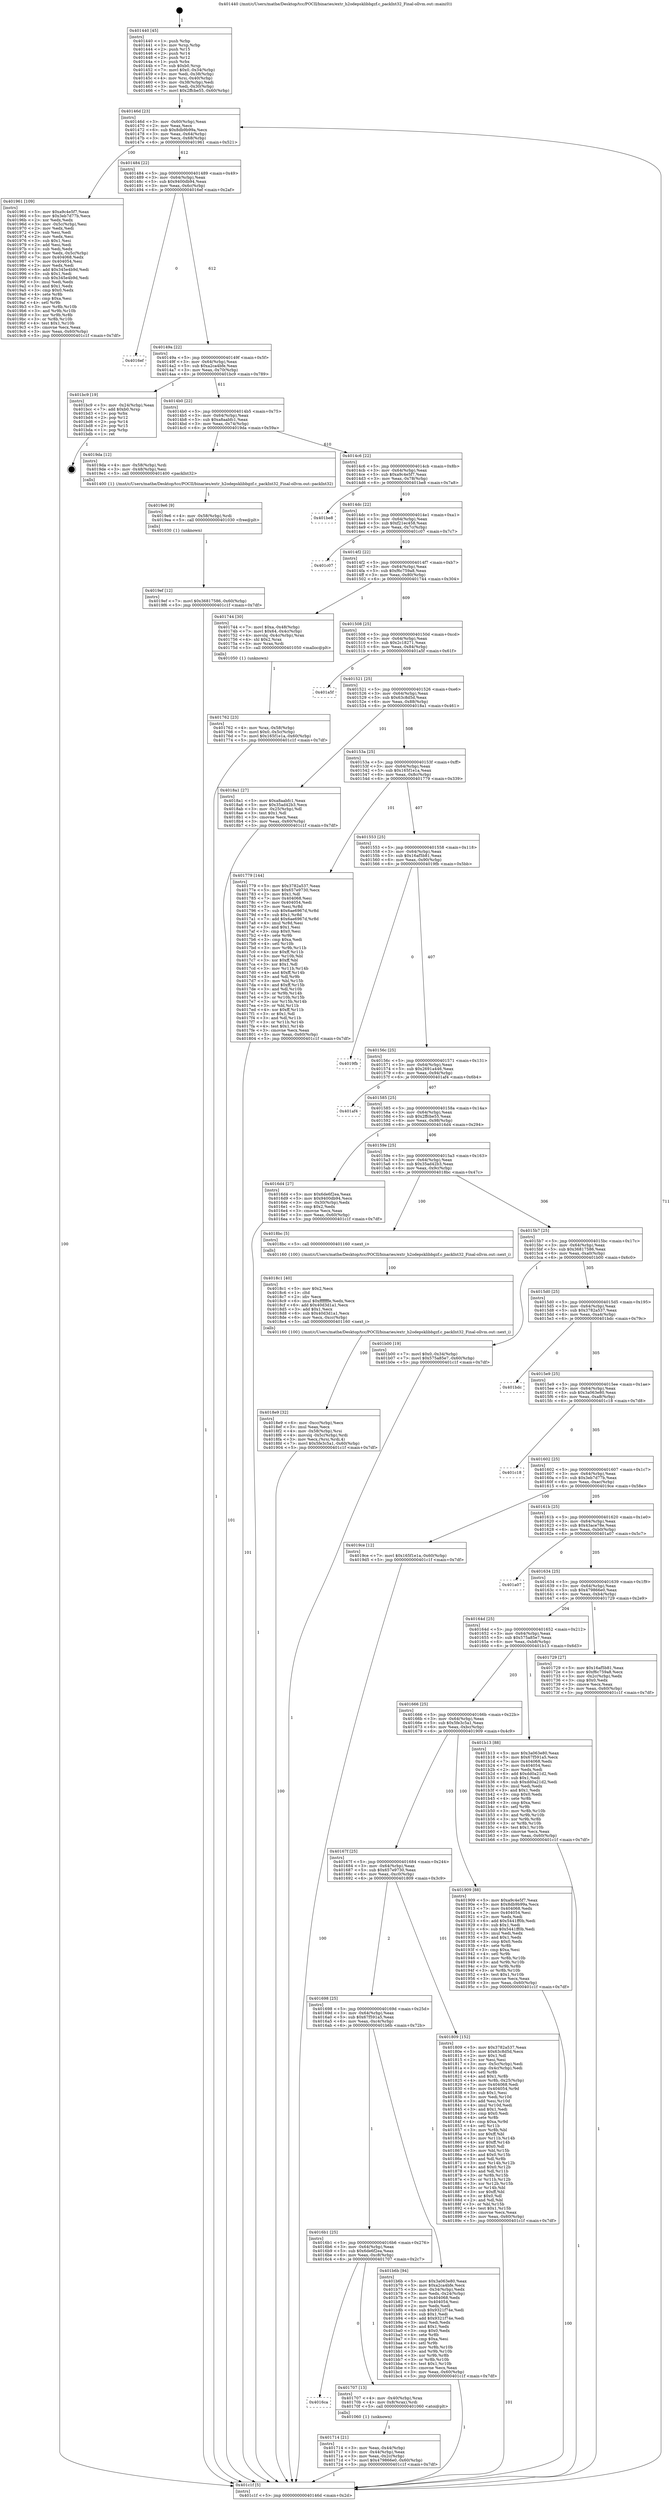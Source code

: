 digraph "0x401440" {
  label = "0x401440 (/mnt/c/Users/mathe/Desktop/tcc/POCII/binaries/extr_h2odepsklibbgzf.c_packInt32_Final-ollvm.out::main(0))"
  labelloc = "t"
  node[shape=record]

  Entry [label="",width=0.3,height=0.3,shape=circle,fillcolor=black,style=filled]
  "0x40146d" [label="{
     0x40146d [23]\l
     | [instrs]\l
     &nbsp;&nbsp;0x40146d \<+3\>: mov -0x60(%rbp),%eax\l
     &nbsp;&nbsp;0x401470 \<+2\>: mov %eax,%ecx\l
     &nbsp;&nbsp;0x401472 \<+6\>: sub $0x8db9b99a,%ecx\l
     &nbsp;&nbsp;0x401478 \<+3\>: mov %eax,-0x64(%rbp)\l
     &nbsp;&nbsp;0x40147b \<+3\>: mov %ecx,-0x68(%rbp)\l
     &nbsp;&nbsp;0x40147e \<+6\>: je 0000000000401961 \<main+0x521\>\l
  }"]
  "0x401961" [label="{
     0x401961 [109]\l
     | [instrs]\l
     &nbsp;&nbsp;0x401961 \<+5\>: mov $0xa9c4e5f7,%eax\l
     &nbsp;&nbsp;0x401966 \<+5\>: mov $0x3eb7d77b,%ecx\l
     &nbsp;&nbsp;0x40196b \<+2\>: xor %edx,%edx\l
     &nbsp;&nbsp;0x40196d \<+3\>: mov -0x5c(%rbp),%esi\l
     &nbsp;&nbsp;0x401970 \<+2\>: mov %edx,%edi\l
     &nbsp;&nbsp;0x401972 \<+2\>: sub %esi,%edi\l
     &nbsp;&nbsp;0x401974 \<+2\>: mov %edx,%esi\l
     &nbsp;&nbsp;0x401976 \<+3\>: sub $0x1,%esi\l
     &nbsp;&nbsp;0x401979 \<+2\>: add %esi,%edi\l
     &nbsp;&nbsp;0x40197b \<+2\>: sub %edi,%edx\l
     &nbsp;&nbsp;0x40197d \<+3\>: mov %edx,-0x5c(%rbp)\l
     &nbsp;&nbsp;0x401980 \<+7\>: mov 0x404068,%edx\l
     &nbsp;&nbsp;0x401987 \<+7\>: mov 0x404054,%esi\l
     &nbsp;&nbsp;0x40198e \<+2\>: mov %edx,%edi\l
     &nbsp;&nbsp;0x401990 \<+6\>: add $0x345e4b9d,%edi\l
     &nbsp;&nbsp;0x401996 \<+3\>: sub $0x1,%edi\l
     &nbsp;&nbsp;0x401999 \<+6\>: sub $0x345e4b9d,%edi\l
     &nbsp;&nbsp;0x40199f \<+3\>: imul %edi,%edx\l
     &nbsp;&nbsp;0x4019a2 \<+3\>: and $0x1,%edx\l
     &nbsp;&nbsp;0x4019a5 \<+3\>: cmp $0x0,%edx\l
     &nbsp;&nbsp;0x4019a8 \<+4\>: sete %r8b\l
     &nbsp;&nbsp;0x4019ac \<+3\>: cmp $0xa,%esi\l
     &nbsp;&nbsp;0x4019af \<+4\>: setl %r9b\l
     &nbsp;&nbsp;0x4019b3 \<+3\>: mov %r8b,%r10b\l
     &nbsp;&nbsp;0x4019b6 \<+3\>: and %r9b,%r10b\l
     &nbsp;&nbsp;0x4019b9 \<+3\>: xor %r9b,%r8b\l
     &nbsp;&nbsp;0x4019bc \<+3\>: or %r8b,%r10b\l
     &nbsp;&nbsp;0x4019bf \<+4\>: test $0x1,%r10b\l
     &nbsp;&nbsp;0x4019c3 \<+3\>: cmovne %ecx,%eax\l
     &nbsp;&nbsp;0x4019c6 \<+3\>: mov %eax,-0x60(%rbp)\l
     &nbsp;&nbsp;0x4019c9 \<+5\>: jmp 0000000000401c1f \<main+0x7df\>\l
  }"]
  "0x401484" [label="{
     0x401484 [22]\l
     | [instrs]\l
     &nbsp;&nbsp;0x401484 \<+5\>: jmp 0000000000401489 \<main+0x49\>\l
     &nbsp;&nbsp;0x401489 \<+3\>: mov -0x64(%rbp),%eax\l
     &nbsp;&nbsp;0x40148c \<+5\>: sub $0x9400db94,%eax\l
     &nbsp;&nbsp;0x401491 \<+3\>: mov %eax,-0x6c(%rbp)\l
     &nbsp;&nbsp;0x401494 \<+6\>: je 00000000004016ef \<main+0x2af\>\l
  }"]
  Exit [label="",width=0.3,height=0.3,shape=circle,fillcolor=black,style=filled,peripheries=2]
  "0x4016ef" [label="{
     0x4016ef\l
  }", style=dashed]
  "0x40149a" [label="{
     0x40149a [22]\l
     | [instrs]\l
     &nbsp;&nbsp;0x40149a \<+5\>: jmp 000000000040149f \<main+0x5f\>\l
     &nbsp;&nbsp;0x40149f \<+3\>: mov -0x64(%rbp),%eax\l
     &nbsp;&nbsp;0x4014a2 \<+5\>: sub $0xa2ca4bfe,%eax\l
     &nbsp;&nbsp;0x4014a7 \<+3\>: mov %eax,-0x70(%rbp)\l
     &nbsp;&nbsp;0x4014aa \<+6\>: je 0000000000401bc9 \<main+0x789\>\l
  }"]
  "0x4019ef" [label="{
     0x4019ef [12]\l
     | [instrs]\l
     &nbsp;&nbsp;0x4019ef \<+7\>: movl $0x36817586,-0x60(%rbp)\l
     &nbsp;&nbsp;0x4019f6 \<+5\>: jmp 0000000000401c1f \<main+0x7df\>\l
  }"]
  "0x401bc9" [label="{
     0x401bc9 [19]\l
     | [instrs]\l
     &nbsp;&nbsp;0x401bc9 \<+3\>: mov -0x24(%rbp),%eax\l
     &nbsp;&nbsp;0x401bcc \<+7\>: add $0xb0,%rsp\l
     &nbsp;&nbsp;0x401bd3 \<+1\>: pop %rbx\l
     &nbsp;&nbsp;0x401bd4 \<+2\>: pop %r12\l
     &nbsp;&nbsp;0x401bd6 \<+2\>: pop %r14\l
     &nbsp;&nbsp;0x401bd8 \<+2\>: pop %r15\l
     &nbsp;&nbsp;0x401bda \<+1\>: pop %rbp\l
     &nbsp;&nbsp;0x401bdb \<+1\>: ret\l
  }"]
  "0x4014b0" [label="{
     0x4014b0 [22]\l
     | [instrs]\l
     &nbsp;&nbsp;0x4014b0 \<+5\>: jmp 00000000004014b5 \<main+0x75\>\l
     &nbsp;&nbsp;0x4014b5 \<+3\>: mov -0x64(%rbp),%eax\l
     &nbsp;&nbsp;0x4014b8 \<+5\>: sub $0xa8aabfc1,%eax\l
     &nbsp;&nbsp;0x4014bd \<+3\>: mov %eax,-0x74(%rbp)\l
     &nbsp;&nbsp;0x4014c0 \<+6\>: je 00000000004019da \<main+0x59a\>\l
  }"]
  "0x4019e6" [label="{
     0x4019e6 [9]\l
     | [instrs]\l
     &nbsp;&nbsp;0x4019e6 \<+4\>: mov -0x58(%rbp),%rdi\l
     &nbsp;&nbsp;0x4019ea \<+5\>: call 0000000000401030 \<free@plt\>\l
     | [calls]\l
     &nbsp;&nbsp;0x401030 \{1\} (unknown)\l
  }"]
  "0x4019da" [label="{
     0x4019da [12]\l
     | [instrs]\l
     &nbsp;&nbsp;0x4019da \<+4\>: mov -0x58(%rbp),%rdi\l
     &nbsp;&nbsp;0x4019de \<+3\>: mov -0x48(%rbp),%esi\l
     &nbsp;&nbsp;0x4019e1 \<+5\>: call 0000000000401400 \<packInt32\>\l
     | [calls]\l
     &nbsp;&nbsp;0x401400 \{1\} (/mnt/c/Users/mathe/Desktop/tcc/POCII/binaries/extr_h2odepsklibbgzf.c_packInt32_Final-ollvm.out::packInt32)\l
  }"]
  "0x4014c6" [label="{
     0x4014c6 [22]\l
     | [instrs]\l
     &nbsp;&nbsp;0x4014c6 \<+5\>: jmp 00000000004014cb \<main+0x8b\>\l
     &nbsp;&nbsp;0x4014cb \<+3\>: mov -0x64(%rbp),%eax\l
     &nbsp;&nbsp;0x4014ce \<+5\>: sub $0xa9c4e5f7,%eax\l
     &nbsp;&nbsp;0x4014d3 \<+3\>: mov %eax,-0x78(%rbp)\l
     &nbsp;&nbsp;0x4014d6 \<+6\>: je 0000000000401be8 \<main+0x7a8\>\l
  }"]
  "0x4018e9" [label="{
     0x4018e9 [32]\l
     | [instrs]\l
     &nbsp;&nbsp;0x4018e9 \<+6\>: mov -0xcc(%rbp),%ecx\l
     &nbsp;&nbsp;0x4018ef \<+3\>: imul %eax,%ecx\l
     &nbsp;&nbsp;0x4018f2 \<+4\>: mov -0x58(%rbp),%rsi\l
     &nbsp;&nbsp;0x4018f6 \<+4\>: movslq -0x5c(%rbp),%rdi\l
     &nbsp;&nbsp;0x4018fa \<+3\>: mov %ecx,(%rsi,%rdi,4)\l
     &nbsp;&nbsp;0x4018fd \<+7\>: movl $0x5fe3c5a1,-0x60(%rbp)\l
     &nbsp;&nbsp;0x401904 \<+5\>: jmp 0000000000401c1f \<main+0x7df\>\l
  }"]
  "0x401be8" [label="{
     0x401be8\l
  }", style=dashed]
  "0x4014dc" [label="{
     0x4014dc [22]\l
     | [instrs]\l
     &nbsp;&nbsp;0x4014dc \<+5\>: jmp 00000000004014e1 \<main+0xa1\>\l
     &nbsp;&nbsp;0x4014e1 \<+3\>: mov -0x64(%rbp),%eax\l
     &nbsp;&nbsp;0x4014e4 \<+5\>: sub $0xf21ec458,%eax\l
     &nbsp;&nbsp;0x4014e9 \<+3\>: mov %eax,-0x7c(%rbp)\l
     &nbsp;&nbsp;0x4014ec \<+6\>: je 0000000000401c07 \<main+0x7c7\>\l
  }"]
  "0x4018c1" [label="{
     0x4018c1 [40]\l
     | [instrs]\l
     &nbsp;&nbsp;0x4018c1 \<+5\>: mov $0x2,%ecx\l
     &nbsp;&nbsp;0x4018c6 \<+1\>: cltd\l
     &nbsp;&nbsp;0x4018c7 \<+2\>: idiv %ecx\l
     &nbsp;&nbsp;0x4018c9 \<+6\>: imul $0xfffffffe,%edx,%ecx\l
     &nbsp;&nbsp;0x4018cf \<+6\>: add $0x40d3d1a1,%ecx\l
     &nbsp;&nbsp;0x4018d5 \<+3\>: add $0x1,%ecx\l
     &nbsp;&nbsp;0x4018d8 \<+6\>: sub $0x40d3d1a1,%ecx\l
     &nbsp;&nbsp;0x4018de \<+6\>: mov %ecx,-0xcc(%rbp)\l
     &nbsp;&nbsp;0x4018e4 \<+5\>: call 0000000000401160 \<next_i\>\l
     | [calls]\l
     &nbsp;&nbsp;0x401160 \{100\} (/mnt/c/Users/mathe/Desktop/tcc/POCII/binaries/extr_h2odepsklibbgzf.c_packInt32_Final-ollvm.out::next_i)\l
  }"]
  "0x401c07" [label="{
     0x401c07\l
  }", style=dashed]
  "0x4014f2" [label="{
     0x4014f2 [22]\l
     | [instrs]\l
     &nbsp;&nbsp;0x4014f2 \<+5\>: jmp 00000000004014f7 \<main+0xb7\>\l
     &nbsp;&nbsp;0x4014f7 \<+3\>: mov -0x64(%rbp),%eax\l
     &nbsp;&nbsp;0x4014fa \<+5\>: sub $0xf6c759a8,%eax\l
     &nbsp;&nbsp;0x4014ff \<+3\>: mov %eax,-0x80(%rbp)\l
     &nbsp;&nbsp;0x401502 \<+6\>: je 0000000000401744 \<main+0x304\>\l
  }"]
  "0x401762" [label="{
     0x401762 [23]\l
     | [instrs]\l
     &nbsp;&nbsp;0x401762 \<+4\>: mov %rax,-0x58(%rbp)\l
     &nbsp;&nbsp;0x401766 \<+7\>: movl $0x0,-0x5c(%rbp)\l
     &nbsp;&nbsp;0x40176d \<+7\>: movl $0x165f1e1a,-0x60(%rbp)\l
     &nbsp;&nbsp;0x401774 \<+5\>: jmp 0000000000401c1f \<main+0x7df\>\l
  }"]
  "0x401744" [label="{
     0x401744 [30]\l
     | [instrs]\l
     &nbsp;&nbsp;0x401744 \<+7\>: movl $0xa,-0x48(%rbp)\l
     &nbsp;&nbsp;0x40174b \<+7\>: movl $0x64,-0x4c(%rbp)\l
     &nbsp;&nbsp;0x401752 \<+4\>: movslq -0x4c(%rbp),%rax\l
     &nbsp;&nbsp;0x401756 \<+4\>: shl $0x2,%rax\l
     &nbsp;&nbsp;0x40175a \<+3\>: mov %rax,%rdi\l
     &nbsp;&nbsp;0x40175d \<+5\>: call 0000000000401050 \<malloc@plt\>\l
     | [calls]\l
     &nbsp;&nbsp;0x401050 \{1\} (unknown)\l
  }"]
  "0x401508" [label="{
     0x401508 [25]\l
     | [instrs]\l
     &nbsp;&nbsp;0x401508 \<+5\>: jmp 000000000040150d \<main+0xcd\>\l
     &nbsp;&nbsp;0x40150d \<+3\>: mov -0x64(%rbp),%eax\l
     &nbsp;&nbsp;0x401510 \<+5\>: sub $0x2c18271,%eax\l
     &nbsp;&nbsp;0x401515 \<+6\>: mov %eax,-0x84(%rbp)\l
     &nbsp;&nbsp;0x40151b \<+6\>: je 0000000000401a5f \<main+0x61f\>\l
  }"]
  "0x401714" [label="{
     0x401714 [21]\l
     | [instrs]\l
     &nbsp;&nbsp;0x401714 \<+3\>: mov %eax,-0x44(%rbp)\l
     &nbsp;&nbsp;0x401717 \<+3\>: mov -0x44(%rbp),%eax\l
     &nbsp;&nbsp;0x40171a \<+3\>: mov %eax,-0x2c(%rbp)\l
     &nbsp;&nbsp;0x40171d \<+7\>: movl $0x479866e0,-0x60(%rbp)\l
     &nbsp;&nbsp;0x401724 \<+5\>: jmp 0000000000401c1f \<main+0x7df\>\l
  }"]
  "0x401a5f" [label="{
     0x401a5f\l
  }", style=dashed]
  "0x401521" [label="{
     0x401521 [25]\l
     | [instrs]\l
     &nbsp;&nbsp;0x401521 \<+5\>: jmp 0000000000401526 \<main+0xe6\>\l
     &nbsp;&nbsp;0x401526 \<+3\>: mov -0x64(%rbp),%eax\l
     &nbsp;&nbsp;0x401529 \<+5\>: sub $0x63c8d5d,%eax\l
     &nbsp;&nbsp;0x40152e \<+6\>: mov %eax,-0x88(%rbp)\l
     &nbsp;&nbsp;0x401534 \<+6\>: je 00000000004018a1 \<main+0x461\>\l
  }"]
  "0x4016ca" [label="{
     0x4016ca\l
  }", style=dashed]
  "0x4018a1" [label="{
     0x4018a1 [27]\l
     | [instrs]\l
     &nbsp;&nbsp;0x4018a1 \<+5\>: mov $0xa8aabfc1,%eax\l
     &nbsp;&nbsp;0x4018a6 \<+5\>: mov $0x35ad42b3,%ecx\l
     &nbsp;&nbsp;0x4018ab \<+3\>: mov -0x25(%rbp),%dl\l
     &nbsp;&nbsp;0x4018ae \<+3\>: test $0x1,%dl\l
     &nbsp;&nbsp;0x4018b1 \<+3\>: cmovne %ecx,%eax\l
     &nbsp;&nbsp;0x4018b4 \<+3\>: mov %eax,-0x60(%rbp)\l
     &nbsp;&nbsp;0x4018b7 \<+5\>: jmp 0000000000401c1f \<main+0x7df\>\l
  }"]
  "0x40153a" [label="{
     0x40153a [25]\l
     | [instrs]\l
     &nbsp;&nbsp;0x40153a \<+5\>: jmp 000000000040153f \<main+0xff\>\l
     &nbsp;&nbsp;0x40153f \<+3\>: mov -0x64(%rbp),%eax\l
     &nbsp;&nbsp;0x401542 \<+5\>: sub $0x165f1e1a,%eax\l
     &nbsp;&nbsp;0x401547 \<+6\>: mov %eax,-0x8c(%rbp)\l
     &nbsp;&nbsp;0x40154d \<+6\>: je 0000000000401779 \<main+0x339\>\l
  }"]
  "0x401707" [label="{
     0x401707 [13]\l
     | [instrs]\l
     &nbsp;&nbsp;0x401707 \<+4\>: mov -0x40(%rbp),%rax\l
     &nbsp;&nbsp;0x40170b \<+4\>: mov 0x8(%rax),%rdi\l
     &nbsp;&nbsp;0x40170f \<+5\>: call 0000000000401060 \<atoi@plt\>\l
     | [calls]\l
     &nbsp;&nbsp;0x401060 \{1\} (unknown)\l
  }"]
  "0x401779" [label="{
     0x401779 [144]\l
     | [instrs]\l
     &nbsp;&nbsp;0x401779 \<+5\>: mov $0x3782a537,%eax\l
     &nbsp;&nbsp;0x40177e \<+5\>: mov $0x657e9730,%ecx\l
     &nbsp;&nbsp;0x401783 \<+2\>: mov $0x1,%dl\l
     &nbsp;&nbsp;0x401785 \<+7\>: mov 0x404068,%esi\l
     &nbsp;&nbsp;0x40178c \<+7\>: mov 0x404054,%edi\l
     &nbsp;&nbsp;0x401793 \<+3\>: mov %esi,%r8d\l
     &nbsp;&nbsp;0x401796 \<+7\>: sub $0x6ae6967d,%r8d\l
     &nbsp;&nbsp;0x40179d \<+4\>: sub $0x1,%r8d\l
     &nbsp;&nbsp;0x4017a1 \<+7\>: add $0x6ae6967d,%r8d\l
     &nbsp;&nbsp;0x4017a8 \<+4\>: imul %r8d,%esi\l
     &nbsp;&nbsp;0x4017ac \<+3\>: and $0x1,%esi\l
     &nbsp;&nbsp;0x4017af \<+3\>: cmp $0x0,%esi\l
     &nbsp;&nbsp;0x4017b2 \<+4\>: sete %r9b\l
     &nbsp;&nbsp;0x4017b6 \<+3\>: cmp $0xa,%edi\l
     &nbsp;&nbsp;0x4017b9 \<+4\>: setl %r10b\l
     &nbsp;&nbsp;0x4017bd \<+3\>: mov %r9b,%r11b\l
     &nbsp;&nbsp;0x4017c0 \<+4\>: xor $0xff,%r11b\l
     &nbsp;&nbsp;0x4017c4 \<+3\>: mov %r10b,%bl\l
     &nbsp;&nbsp;0x4017c7 \<+3\>: xor $0xff,%bl\l
     &nbsp;&nbsp;0x4017ca \<+3\>: xor $0x1,%dl\l
     &nbsp;&nbsp;0x4017cd \<+3\>: mov %r11b,%r14b\l
     &nbsp;&nbsp;0x4017d0 \<+4\>: and $0xff,%r14b\l
     &nbsp;&nbsp;0x4017d4 \<+3\>: and %dl,%r9b\l
     &nbsp;&nbsp;0x4017d7 \<+3\>: mov %bl,%r15b\l
     &nbsp;&nbsp;0x4017da \<+4\>: and $0xff,%r15b\l
     &nbsp;&nbsp;0x4017de \<+3\>: and %dl,%r10b\l
     &nbsp;&nbsp;0x4017e1 \<+3\>: or %r9b,%r14b\l
     &nbsp;&nbsp;0x4017e4 \<+3\>: or %r10b,%r15b\l
     &nbsp;&nbsp;0x4017e7 \<+3\>: xor %r15b,%r14b\l
     &nbsp;&nbsp;0x4017ea \<+3\>: or %bl,%r11b\l
     &nbsp;&nbsp;0x4017ed \<+4\>: xor $0xff,%r11b\l
     &nbsp;&nbsp;0x4017f1 \<+3\>: or $0x1,%dl\l
     &nbsp;&nbsp;0x4017f4 \<+3\>: and %dl,%r11b\l
     &nbsp;&nbsp;0x4017f7 \<+3\>: or %r11b,%r14b\l
     &nbsp;&nbsp;0x4017fa \<+4\>: test $0x1,%r14b\l
     &nbsp;&nbsp;0x4017fe \<+3\>: cmovne %ecx,%eax\l
     &nbsp;&nbsp;0x401801 \<+3\>: mov %eax,-0x60(%rbp)\l
     &nbsp;&nbsp;0x401804 \<+5\>: jmp 0000000000401c1f \<main+0x7df\>\l
  }"]
  "0x401553" [label="{
     0x401553 [25]\l
     | [instrs]\l
     &nbsp;&nbsp;0x401553 \<+5\>: jmp 0000000000401558 \<main+0x118\>\l
     &nbsp;&nbsp;0x401558 \<+3\>: mov -0x64(%rbp),%eax\l
     &nbsp;&nbsp;0x40155b \<+5\>: sub $0x16af5b81,%eax\l
     &nbsp;&nbsp;0x401560 \<+6\>: mov %eax,-0x90(%rbp)\l
     &nbsp;&nbsp;0x401566 \<+6\>: je 00000000004019fb \<main+0x5bb\>\l
  }"]
  "0x4016b1" [label="{
     0x4016b1 [25]\l
     | [instrs]\l
     &nbsp;&nbsp;0x4016b1 \<+5\>: jmp 00000000004016b6 \<main+0x276\>\l
     &nbsp;&nbsp;0x4016b6 \<+3\>: mov -0x64(%rbp),%eax\l
     &nbsp;&nbsp;0x4016b9 \<+5\>: sub $0x6de6f2ea,%eax\l
     &nbsp;&nbsp;0x4016be \<+6\>: mov %eax,-0xc8(%rbp)\l
     &nbsp;&nbsp;0x4016c4 \<+6\>: je 0000000000401707 \<main+0x2c7\>\l
  }"]
  "0x4019fb" [label="{
     0x4019fb\l
  }", style=dashed]
  "0x40156c" [label="{
     0x40156c [25]\l
     | [instrs]\l
     &nbsp;&nbsp;0x40156c \<+5\>: jmp 0000000000401571 \<main+0x131\>\l
     &nbsp;&nbsp;0x401571 \<+3\>: mov -0x64(%rbp),%eax\l
     &nbsp;&nbsp;0x401574 \<+5\>: sub $0x2691a446,%eax\l
     &nbsp;&nbsp;0x401579 \<+6\>: mov %eax,-0x94(%rbp)\l
     &nbsp;&nbsp;0x40157f \<+6\>: je 0000000000401af4 \<main+0x6b4\>\l
  }"]
  "0x401b6b" [label="{
     0x401b6b [94]\l
     | [instrs]\l
     &nbsp;&nbsp;0x401b6b \<+5\>: mov $0x3a063e80,%eax\l
     &nbsp;&nbsp;0x401b70 \<+5\>: mov $0xa2ca4bfe,%ecx\l
     &nbsp;&nbsp;0x401b75 \<+3\>: mov -0x34(%rbp),%edx\l
     &nbsp;&nbsp;0x401b78 \<+3\>: mov %edx,-0x24(%rbp)\l
     &nbsp;&nbsp;0x401b7b \<+7\>: mov 0x404068,%edx\l
     &nbsp;&nbsp;0x401b82 \<+7\>: mov 0x404054,%esi\l
     &nbsp;&nbsp;0x401b89 \<+2\>: mov %edx,%edi\l
     &nbsp;&nbsp;0x401b8b \<+6\>: sub $0x9321f74e,%edi\l
     &nbsp;&nbsp;0x401b91 \<+3\>: sub $0x1,%edi\l
     &nbsp;&nbsp;0x401b94 \<+6\>: add $0x9321f74e,%edi\l
     &nbsp;&nbsp;0x401b9a \<+3\>: imul %edi,%edx\l
     &nbsp;&nbsp;0x401b9d \<+3\>: and $0x1,%edx\l
     &nbsp;&nbsp;0x401ba0 \<+3\>: cmp $0x0,%edx\l
     &nbsp;&nbsp;0x401ba3 \<+4\>: sete %r8b\l
     &nbsp;&nbsp;0x401ba7 \<+3\>: cmp $0xa,%esi\l
     &nbsp;&nbsp;0x401baa \<+4\>: setl %r9b\l
     &nbsp;&nbsp;0x401bae \<+3\>: mov %r8b,%r10b\l
     &nbsp;&nbsp;0x401bb1 \<+3\>: and %r9b,%r10b\l
     &nbsp;&nbsp;0x401bb4 \<+3\>: xor %r9b,%r8b\l
     &nbsp;&nbsp;0x401bb7 \<+3\>: or %r8b,%r10b\l
     &nbsp;&nbsp;0x401bba \<+4\>: test $0x1,%r10b\l
     &nbsp;&nbsp;0x401bbe \<+3\>: cmovne %ecx,%eax\l
     &nbsp;&nbsp;0x401bc1 \<+3\>: mov %eax,-0x60(%rbp)\l
     &nbsp;&nbsp;0x401bc4 \<+5\>: jmp 0000000000401c1f \<main+0x7df\>\l
  }"]
  "0x401af4" [label="{
     0x401af4\l
  }", style=dashed]
  "0x401585" [label="{
     0x401585 [25]\l
     | [instrs]\l
     &nbsp;&nbsp;0x401585 \<+5\>: jmp 000000000040158a \<main+0x14a\>\l
     &nbsp;&nbsp;0x40158a \<+3\>: mov -0x64(%rbp),%eax\l
     &nbsp;&nbsp;0x40158d \<+5\>: sub $0x2ffcbe55,%eax\l
     &nbsp;&nbsp;0x401592 \<+6\>: mov %eax,-0x98(%rbp)\l
     &nbsp;&nbsp;0x401598 \<+6\>: je 00000000004016d4 \<main+0x294\>\l
  }"]
  "0x401698" [label="{
     0x401698 [25]\l
     | [instrs]\l
     &nbsp;&nbsp;0x401698 \<+5\>: jmp 000000000040169d \<main+0x25d\>\l
     &nbsp;&nbsp;0x40169d \<+3\>: mov -0x64(%rbp),%eax\l
     &nbsp;&nbsp;0x4016a0 \<+5\>: sub $0x67f591a5,%eax\l
     &nbsp;&nbsp;0x4016a5 \<+6\>: mov %eax,-0xc4(%rbp)\l
     &nbsp;&nbsp;0x4016ab \<+6\>: je 0000000000401b6b \<main+0x72b\>\l
  }"]
  "0x4016d4" [label="{
     0x4016d4 [27]\l
     | [instrs]\l
     &nbsp;&nbsp;0x4016d4 \<+5\>: mov $0x6de6f2ea,%eax\l
     &nbsp;&nbsp;0x4016d9 \<+5\>: mov $0x9400db94,%ecx\l
     &nbsp;&nbsp;0x4016de \<+3\>: mov -0x30(%rbp),%edx\l
     &nbsp;&nbsp;0x4016e1 \<+3\>: cmp $0x2,%edx\l
     &nbsp;&nbsp;0x4016e4 \<+3\>: cmovne %ecx,%eax\l
     &nbsp;&nbsp;0x4016e7 \<+3\>: mov %eax,-0x60(%rbp)\l
     &nbsp;&nbsp;0x4016ea \<+5\>: jmp 0000000000401c1f \<main+0x7df\>\l
  }"]
  "0x40159e" [label="{
     0x40159e [25]\l
     | [instrs]\l
     &nbsp;&nbsp;0x40159e \<+5\>: jmp 00000000004015a3 \<main+0x163\>\l
     &nbsp;&nbsp;0x4015a3 \<+3\>: mov -0x64(%rbp),%eax\l
     &nbsp;&nbsp;0x4015a6 \<+5\>: sub $0x35ad42b3,%eax\l
     &nbsp;&nbsp;0x4015ab \<+6\>: mov %eax,-0x9c(%rbp)\l
     &nbsp;&nbsp;0x4015b1 \<+6\>: je 00000000004018bc \<main+0x47c\>\l
  }"]
  "0x401c1f" [label="{
     0x401c1f [5]\l
     | [instrs]\l
     &nbsp;&nbsp;0x401c1f \<+5\>: jmp 000000000040146d \<main+0x2d\>\l
  }"]
  "0x401440" [label="{
     0x401440 [45]\l
     | [instrs]\l
     &nbsp;&nbsp;0x401440 \<+1\>: push %rbp\l
     &nbsp;&nbsp;0x401441 \<+3\>: mov %rsp,%rbp\l
     &nbsp;&nbsp;0x401444 \<+2\>: push %r15\l
     &nbsp;&nbsp;0x401446 \<+2\>: push %r14\l
     &nbsp;&nbsp;0x401448 \<+2\>: push %r12\l
     &nbsp;&nbsp;0x40144a \<+1\>: push %rbx\l
     &nbsp;&nbsp;0x40144b \<+7\>: sub $0xb0,%rsp\l
     &nbsp;&nbsp;0x401452 \<+7\>: movl $0x0,-0x34(%rbp)\l
     &nbsp;&nbsp;0x401459 \<+3\>: mov %edi,-0x38(%rbp)\l
     &nbsp;&nbsp;0x40145c \<+4\>: mov %rsi,-0x40(%rbp)\l
     &nbsp;&nbsp;0x401460 \<+3\>: mov -0x38(%rbp),%edi\l
     &nbsp;&nbsp;0x401463 \<+3\>: mov %edi,-0x30(%rbp)\l
     &nbsp;&nbsp;0x401466 \<+7\>: movl $0x2ffcbe55,-0x60(%rbp)\l
  }"]
  "0x401809" [label="{
     0x401809 [152]\l
     | [instrs]\l
     &nbsp;&nbsp;0x401809 \<+5\>: mov $0x3782a537,%eax\l
     &nbsp;&nbsp;0x40180e \<+5\>: mov $0x63c8d5d,%ecx\l
     &nbsp;&nbsp;0x401813 \<+2\>: mov $0x1,%dl\l
     &nbsp;&nbsp;0x401815 \<+2\>: xor %esi,%esi\l
     &nbsp;&nbsp;0x401817 \<+3\>: mov -0x5c(%rbp),%edi\l
     &nbsp;&nbsp;0x40181a \<+3\>: cmp -0x4c(%rbp),%edi\l
     &nbsp;&nbsp;0x40181d \<+4\>: setl %r8b\l
     &nbsp;&nbsp;0x401821 \<+4\>: and $0x1,%r8b\l
     &nbsp;&nbsp;0x401825 \<+4\>: mov %r8b,-0x25(%rbp)\l
     &nbsp;&nbsp;0x401829 \<+7\>: mov 0x404068,%edi\l
     &nbsp;&nbsp;0x401830 \<+8\>: mov 0x404054,%r9d\l
     &nbsp;&nbsp;0x401838 \<+3\>: sub $0x1,%esi\l
     &nbsp;&nbsp;0x40183b \<+3\>: mov %edi,%r10d\l
     &nbsp;&nbsp;0x40183e \<+3\>: add %esi,%r10d\l
     &nbsp;&nbsp;0x401841 \<+4\>: imul %r10d,%edi\l
     &nbsp;&nbsp;0x401845 \<+3\>: and $0x1,%edi\l
     &nbsp;&nbsp;0x401848 \<+3\>: cmp $0x0,%edi\l
     &nbsp;&nbsp;0x40184b \<+4\>: sete %r8b\l
     &nbsp;&nbsp;0x40184f \<+4\>: cmp $0xa,%r9d\l
     &nbsp;&nbsp;0x401853 \<+4\>: setl %r11b\l
     &nbsp;&nbsp;0x401857 \<+3\>: mov %r8b,%bl\l
     &nbsp;&nbsp;0x40185a \<+3\>: xor $0xff,%bl\l
     &nbsp;&nbsp;0x40185d \<+3\>: mov %r11b,%r14b\l
     &nbsp;&nbsp;0x401860 \<+4\>: xor $0xff,%r14b\l
     &nbsp;&nbsp;0x401864 \<+3\>: xor $0x0,%dl\l
     &nbsp;&nbsp;0x401867 \<+3\>: mov %bl,%r15b\l
     &nbsp;&nbsp;0x40186a \<+4\>: and $0x0,%r15b\l
     &nbsp;&nbsp;0x40186e \<+3\>: and %dl,%r8b\l
     &nbsp;&nbsp;0x401871 \<+3\>: mov %r14b,%r12b\l
     &nbsp;&nbsp;0x401874 \<+4\>: and $0x0,%r12b\l
     &nbsp;&nbsp;0x401878 \<+3\>: and %dl,%r11b\l
     &nbsp;&nbsp;0x40187b \<+3\>: or %r8b,%r15b\l
     &nbsp;&nbsp;0x40187e \<+3\>: or %r11b,%r12b\l
     &nbsp;&nbsp;0x401881 \<+3\>: xor %r12b,%r15b\l
     &nbsp;&nbsp;0x401884 \<+3\>: or %r14b,%bl\l
     &nbsp;&nbsp;0x401887 \<+3\>: xor $0xff,%bl\l
     &nbsp;&nbsp;0x40188a \<+3\>: or $0x0,%dl\l
     &nbsp;&nbsp;0x40188d \<+2\>: and %dl,%bl\l
     &nbsp;&nbsp;0x40188f \<+3\>: or %bl,%r15b\l
     &nbsp;&nbsp;0x401892 \<+4\>: test $0x1,%r15b\l
     &nbsp;&nbsp;0x401896 \<+3\>: cmovne %ecx,%eax\l
     &nbsp;&nbsp;0x401899 \<+3\>: mov %eax,-0x60(%rbp)\l
     &nbsp;&nbsp;0x40189c \<+5\>: jmp 0000000000401c1f \<main+0x7df\>\l
  }"]
  "0x4018bc" [label="{
     0x4018bc [5]\l
     | [instrs]\l
     &nbsp;&nbsp;0x4018bc \<+5\>: call 0000000000401160 \<next_i\>\l
     | [calls]\l
     &nbsp;&nbsp;0x401160 \{100\} (/mnt/c/Users/mathe/Desktop/tcc/POCII/binaries/extr_h2odepsklibbgzf.c_packInt32_Final-ollvm.out::next_i)\l
  }"]
  "0x4015b7" [label="{
     0x4015b7 [25]\l
     | [instrs]\l
     &nbsp;&nbsp;0x4015b7 \<+5\>: jmp 00000000004015bc \<main+0x17c\>\l
     &nbsp;&nbsp;0x4015bc \<+3\>: mov -0x64(%rbp),%eax\l
     &nbsp;&nbsp;0x4015bf \<+5\>: sub $0x36817586,%eax\l
     &nbsp;&nbsp;0x4015c4 \<+6\>: mov %eax,-0xa0(%rbp)\l
     &nbsp;&nbsp;0x4015ca \<+6\>: je 0000000000401b00 \<main+0x6c0\>\l
  }"]
  "0x40167f" [label="{
     0x40167f [25]\l
     | [instrs]\l
     &nbsp;&nbsp;0x40167f \<+5\>: jmp 0000000000401684 \<main+0x244\>\l
     &nbsp;&nbsp;0x401684 \<+3\>: mov -0x64(%rbp),%eax\l
     &nbsp;&nbsp;0x401687 \<+5\>: sub $0x657e9730,%eax\l
     &nbsp;&nbsp;0x40168c \<+6\>: mov %eax,-0xc0(%rbp)\l
     &nbsp;&nbsp;0x401692 \<+6\>: je 0000000000401809 \<main+0x3c9\>\l
  }"]
  "0x401b00" [label="{
     0x401b00 [19]\l
     | [instrs]\l
     &nbsp;&nbsp;0x401b00 \<+7\>: movl $0x0,-0x34(%rbp)\l
     &nbsp;&nbsp;0x401b07 \<+7\>: movl $0x575a85e7,-0x60(%rbp)\l
     &nbsp;&nbsp;0x401b0e \<+5\>: jmp 0000000000401c1f \<main+0x7df\>\l
  }"]
  "0x4015d0" [label="{
     0x4015d0 [25]\l
     | [instrs]\l
     &nbsp;&nbsp;0x4015d0 \<+5\>: jmp 00000000004015d5 \<main+0x195\>\l
     &nbsp;&nbsp;0x4015d5 \<+3\>: mov -0x64(%rbp),%eax\l
     &nbsp;&nbsp;0x4015d8 \<+5\>: sub $0x3782a537,%eax\l
     &nbsp;&nbsp;0x4015dd \<+6\>: mov %eax,-0xa4(%rbp)\l
     &nbsp;&nbsp;0x4015e3 \<+6\>: je 0000000000401bdc \<main+0x79c\>\l
  }"]
  "0x401909" [label="{
     0x401909 [88]\l
     | [instrs]\l
     &nbsp;&nbsp;0x401909 \<+5\>: mov $0xa9c4e5f7,%eax\l
     &nbsp;&nbsp;0x40190e \<+5\>: mov $0x8db9b99a,%ecx\l
     &nbsp;&nbsp;0x401913 \<+7\>: mov 0x404068,%edx\l
     &nbsp;&nbsp;0x40191a \<+7\>: mov 0x404054,%esi\l
     &nbsp;&nbsp;0x401921 \<+2\>: mov %edx,%edi\l
     &nbsp;&nbsp;0x401923 \<+6\>: add $0x5441ff0b,%edi\l
     &nbsp;&nbsp;0x401929 \<+3\>: sub $0x1,%edi\l
     &nbsp;&nbsp;0x40192c \<+6\>: sub $0x5441ff0b,%edi\l
     &nbsp;&nbsp;0x401932 \<+3\>: imul %edi,%edx\l
     &nbsp;&nbsp;0x401935 \<+3\>: and $0x1,%edx\l
     &nbsp;&nbsp;0x401938 \<+3\>: cmp $0x0,%edx\l
     &nbsp;&nbsp;0x40193b \<+4\>: sete %r8b\l
     &nbsp;&nbsp;0x40193f \<+3\>: cmp $0xa,%esi\l
     &nbsp;&nbsp;0x401942 \<+4\>: setl %r9b\l
     &nbsp;&nbsp;0x401946 \<+3\>: mov %r8b,%r10b\l
     &nbsp;&nbsp;0x401949 \<+3\>: and %r9b,%r10b\l
     &nbsp;&nbsp;0x40194c \<+3\>: xor %r9b,%r8b\l
     &nbsp;&nbsp;0x40194f \<+3\>: or %r8b,%r10b\l
     &nbsp;&nbsp;0x401952 \<+4\>: test $0x1,%r10b\l
     &nbsp;&nbsp;0x401956 \<+3\>: cmovne %ecx,%eax\l
     &nbsp;&nbsp;0x401959 \<+3\>: mov %eax,-0x60(%rbp)\l
     &nbsp;&nbsp;0x40195c \<+5\>: jmp 0000000000401c1f \<main+0x7df\>\l
  }"]
  "0x401bdc" [label="{
     0x401bdc\l
  }", style=dashed]
  "0x4015e9" [label="{
     0x4015e9 [25]\l
     | [instrs]\l
     &nbsp;&nbsp;0x4015e9 \<+5\>: jmp 00000000004015ee \<main+0x1ae\>\l
     &nbsp;&nbsp;0x4015ee \<+3\>: mov -0x64(%rbp),%eax\l
     &nbsp;&nbsp;0x4015f1 \<+5\>: sub $0x3a063e80,%eax\l
     &nbsp;&nbsp;0x4015f6 \<+6\>: mov %eax,-0xa8(%rbp)\l
     &nbsp;&nbsp;0x4015fc \<+6\>: je 0000000000401c18 \<main+0x7d8\>\l
  }"]
  "0x401666" [label="{
     0x401666 [25]\l
     | [instrs]\l
     &nbsp;&nbsp;0x401666 \<+5\>: jmp 000000000040166b \<main+0x22b\>\l
     &nbsp;&nbsp;0x40166b \<+3\>: mov -0x64(%rbp),%eax\l
     &nbsp;&nbsp;0x40166e \<+5\>: sub $0x5fe3c5a1,%eax\l
     &nbsp;&nbsp;0x401673 \<+6\>: mov %eax,-0xbc(%rbp)\l
     &nbsp;&nbsp;0x401679 \<+6\>: je 0000000000401909 \<main+0x4c9\>\l
  }"]
  "0x401c18" [label="{
     0x401c18\l
  }", style=dashed]
  "0x401602" [label="{
     0x401602 [25]\l
     | [instrs]\l
     &nbsp;&nbsp;0x401602 \<+5\>: jmp 0000000000401607 \<main+0x1c7\>\l
     &nbsp;&nbsp;0x401607 \<+3\>: mov -0x64(%rbp),%eax\l
     &nbsp;&nbsp;0x40160a \<+5\>: sub $0x3eb7d77b,%eax\l
     &nbsp;&nbsp;0x40160f \<+6\>: mov %eax,-0xac(%rbp)\l
     &nbsp;&nbsp;0x401615 \<+6\>: je 00000000004019ce \<main+0x58e\>\l
  }"]
  "0x401b13" [label="{
     0x401b13 [88]\l
     | [instrs]\l
     &nbsp;&nbsp;0x401b13 \<+5\>: mov $0x3a063e80,%eax\l
     &nbsp;&nbsp;0x401b18 \<+5\>: mov $0x67f591a5,%ecx\l
     &nbsp;&nbsp;0x401b1d \<+7\>: mov 0x404068,%edx\l
     &nbsp;&nbsp;0x401b24 \<+7\>: mov 0x404054,%esi\l
     &nbsp;&nbsp;0x401b2b \<+2\>: mov %edx,%edi\l
     &nbsp;&nbsp;0x401b2d \<+6\>: add $0xdd0a21d2,%edi\l
     &nbsp;&nbsp;0x401b33 \<+3\>: sub $0x1,%edi\l
     &nbsp;&nbsp;0x401b36 \<+6\>: sub $0xdd0a21d2,%edi\l
     &nbsp;&nbsp;0x401b3c \<+3\>: imul %edi,%edx\l
     &nbsp;&nbsp;0x401b3f \<+3\>: and $0x1,%edx\l
     &nbsp;&nbsp;0x401b42 \<+3\>: cmp $0x0,%edx\l
     &nbsp;&nbsp;0x401b45 \<+4\>: sete %r8b\l
     &nbsp;&nbsp;0x401b49 \<+3\>: cmp $0xa,%esi\l
     &nbsp;&nbsp;0x401b4c \<+4\>: setl %r9b\l
     &nbsp;&nbsp;0x401b50 \<+3\>: mov %r8b,%r10b\l
     &nbsp;&nbsp;0x401b53 \<+3\>: and %r9b,%r10b\l
     &nbsp;&nbsp;0x401b56 \<+3\>: xor %r9b,%r8b\l
     &nbsp;&nbsp;0x401b59 \<+3\>: or %r8b,%r10b\l
     &nbsp;&nbsp;0x401b5c \<+4\>: test $0x1,%r10b\l
     &nbsp;&nbsp;0x401b60 \<+3\>: cmovne %ecx,%eax\l
     &nbsp;&nbsp;0x401b63 \<+3\>: mov %eax,-0x60(%rbp)\l
     &nbsp;&nbsp;0x401b66 \<+5\>: jmp 0000000000401c1f \<main+0x7df\>\l
  }"]
  "0x4019ce" [label="{
     0x4019ce [12]\l
     | [instrs]\l
     &nbsp;&nbsp;0x4019ce \<+7\>: movl $0x165f1e1a,-0x60(%rbp)\l
     &nbsp;&nbsp;0x4019d5 \<+5\>: jmp 0000000000401c1f \<main+0x7df\>\l
  }"]
  "0x40161b" [label="{
     0x40161b [25]\l
     | [instrs]\l
     &nbsp;&nbsp;0x40161b \<+5\>: jmp 0000000000401620 \<main+0x1e0\>\l
     &nbsp;&nbsp;0x401620 \<+3\>: mov -0x64(%rbp),%eax\l
     &nbsp;&nbsp;0x401623 \<+5\>: sub $0x43ace78e,%eax\l
     &nbsp;&nbsp;0x401628 \<+6\>: mov %eax,-0xb0(%rbp)\l
     &nbsp;&nbsp;0x40162e \<+6\>: je 0000000000401a07 \<main+0x5c7\>\l
  }"]
  "0x40164d" [label="{
     0x40164d [25]\l
     | [instrs]\l
     &nbsp;&nbsp;0x40164d \<+5\>: jmp 0000000000401652 \<main+0x212\>\l
     &nbsp;&nbsp;0x401652 \<+3\>: mov -0x64(%rbp),%eax\l
     &nbsp;&nbsp;0x401655 \<+5\>: sub $0x575a85e7,%eax\l
     &nbsp;&nbsp;0x40165a \<+6\>: mov %eax,-0xb8(%rbp)\l
     &nbsp;&nbsp;0x401660 \<+6\>: je 0000000000401b13 \<main+0x6d3\>\l
  }"]
  "0x401a07" [label="{
     0x401a07\l
  }", style=dashed]
  "0x401634" [label="{
     0x401634 [25]\l
     | [instrs]\l
     &nbsp;&nbsp;0x401634 \<+5\>: jmp 0000000000401639 \<main+0x1f9\>\l
     &nbsp;&nbsp;0x401639 \<+3\>: mov -0x64(%rbp),%eax\l
     &nbsp;&nbsp;0x40163c \<+5\>: sub $0x479866e0,%eax\l
     &nbsp;&nbsp;0x401641 \<+6\>: mov %eax,-0xb4(%rbp)\l
     &nbsp;&nbsp;0x401647 \<+6\>: je 0000000000401729 \<main+0x2e9\>\l
  }"]
  "0x401729" [label="{
     0x401729 [27]\l
     | [instrs]\l
     &nbsp;&nbsp;0x401729 \<+5\>: mov $0x16af5b81,%eax\l
     &nbsp;&nbsp;0x40172e \<+5\>: mov $0xf6c759a8,%ecx\l
     &nbsp;&nbsp;0x401733 \<+3\>: mov -0x2c(%rbp),%edx\l
     &nbsp;&nbsp;0x401736 \<+3\>: cmp $0x0,%edx\l
     &nbsp;&nbsp;0x401739 \<+3\>: cmove %ecx,%eax\l
     &nbsp;&nbsp;0x40173c \<+3\>: mov %eax,-0x60(%rbp)\l
     &nbsp;&nbsp;0x40173f \<+5\>: jmp 0000000000401c1f \<main+0x7df\>\l
  }"]
  Entry -> "0x401440" [label=" 1"]
  "0x40146d" -> "0x401961" [label=" 100"]
  "0x40146d" -> "0x401484" [label=" 612"]
  "0x401bc9" -> Exit [label=" 1"]
  "0x401484" -> "0x4016ef" [label=" 0"]
  "0x401484" -> "0x40149a" [label=" 612"]
  "0x401b6b" -> "0x401c1f" [label=" 1"]
  "0x40149a" -> "0x401bc9" [label=" 1"]
  "0x40149a" -> "0x4014b0" [label=" 611"]
  "0x401b13" -> "0x401c1f" [label=" 1"]
  "0x4014b0" -> "0x4019da" [label=" 1"]
  "0x4014b0" -> "0x4014c6" [label=" 610"]
  "0x401b00" -> "0x401c1f" [label=" 1"]
  "0x4014c6" -> "0x401be8" [label=" 0"]
  "0x4014c6" -> "0x4014dc" [label=" 610"]
  "0x4019ef" -> "0x401c1f" [label=" 1"]
  "0x4014dc" -> "0x401c07" [label=" 0"]
  "0x4014dc" -> "0x4014f2" [label=" 610"]
  "0x4019e6" -> "0x4019ef" [label=" 1"]
  "0x4014f2" -> "0x401744" [label=" 1"]
  "0x4014f2" -> "0x401508" [label=" 609"]
  "0x4019da" -> "0x4019e6" [label=" 1"]
  "0x401508" -> "0x401a5f" [label=" 0"]
  "0x401508" -> "0x401521" [label=" 609"]
  "0x4019ce" -> "0x401c1f" [label=" 100"]
  "0x401521" -> "0x4018a1" [label=" 101"]
  "0x401521" -> "0x40153a" [label=" 508"]
  "0x401961" -> "0x401c1f" [label=" 100"]
  "0x40153a" -> "0x401779" [label=" 101"]
  "0x40153a" -> "0x401553" [label=" 407"]
  "0x401909" -> "0x401c1f" [label=" 100"]
  "0x401553" -> "0x4019fb" [label=" 0"]
  "0x401553" -> "0x40156c" [label=" 407"]
  "0x4018c1" -> "0x4018e9" [label=" 100"]
  "0x40156c" -> "0x401af4" [label=" 0"]
  "0x40156c" -> "0x401585" [label=" 407"]
  "0x4018bc" -> "0x4018c1" [label=" 100"]
  "0x401585" -> "0x4016d4" [label=" 1"]
  "0x401585" -> "0x40159e" [label=" 406"]
  "0x4016d4" -> "0x401c1f" [label=" 1"]
  "0x401440" -> "0x40146d" [label=" 1"]
  "0x401c1f" -> "0x40146d" [label=" 711"]
  "0x401809" -> "0x401c1f" [label=" 101"]
  "0x40159e" -> "0x4018bc" [label=" 100"]
  "0x40159e" -> "0x4015b7" [label=" 306"]
  "0x401779" -> "0x401c1f" [label=" 101"]
  "0x4015b7" -> "0x401b00" [label=" 1"]
  "0x4015b7" -> "0x4015d0" [label=" 305"]
  "0x401744" -> "0x401762" [label=" 1"]
  "0x4015d0" -> "0x401bdc" [label=" 0"]
  "0x4015d0" -> "0x4015e9" [label=" 305"]
  "0x401729" -> "0x401c1f" [label=" 1"]
  "0x4015e9" -> "0x401c18" [label=" 0"]
  "0x4015e9" -> "0x401602" [label=" 305"]
  "0x401707" -> "0x401714" [label=" 1"]
  "0x401602" -> "0x4019ce" [label=" 100"]
  "0x401602" -> "0x40161b" [label=" 205"]
  "0x4016b1" -> "0x4016ca" [label=" 0"]
  "0x40161b" -> "0x401a07" [label=" 0"]
  "0x40161b" -> "0x401634" [label=" 205"]
  "0x4018e9" -> "0x401c1f" [label=" 100"]
  "0x401634" -> "0x401729" [label=" 1"]
  "0x401634" -> "0x40164d" [label=" 204"]
  "0x4016b1" -> "0x401707" [label=" 1"]
  "0x40164d" -> "0x401b13" [label=" 1"]
  "0x40164d" -> "0x401666" [label=" 203"]
  "0x401714" -> "0x401c1f" [label=" 1"]
  "0x401666" -> "0x401909" [label=" 100"]
  "0x401666" -> "0x40167f" [label=" 103"]
  "0x401762" -> "0x401c1f" [label=" 1"]
  "0x40167f" -> "0x401809" [label=" 101"]
  "0x40167f" -> "0x401698" [label=" 2"]
  "0x4018a1" -> "0x401c1f" [label=" 101"]
  "0x401698" -> "0x401b6b" [label=" 1"]
  "0x401698" -> "0x4016b1" [label=" 1"]
}
